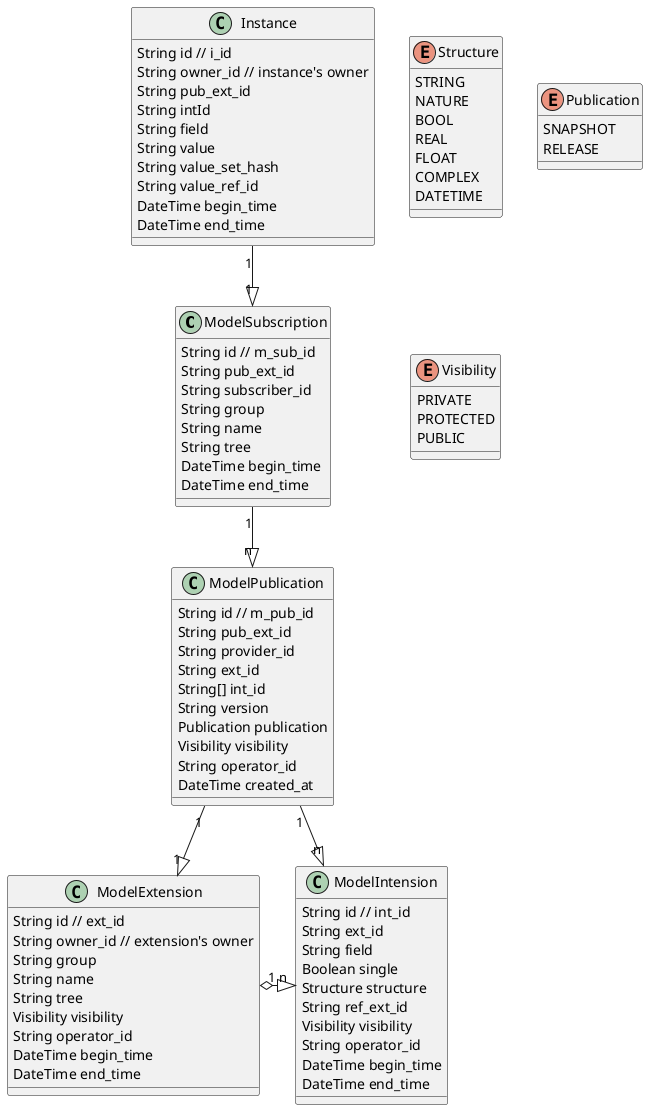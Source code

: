 @startuml


ModelSubscription "1" --|>  "n" ModelPublication

ModelPublication "1" --|>  "1" ModelExtension
ModelPublication "1" --|>  "n" ModelIntension

Instance "1" --|>  "1" ModelSubscription

'Instance "1" --|>  "n" InstanceTag


ModelExtension "1" o--right--|> "n" ModelIntension

class ModelExtension {
    String id // ext_id
    String owner_id // extension's owner
    String group
    String name
    String tree
    Visibility visibility
    String operator_id
    DateTime begin_time
    DateTime end_time
}

class ModelIntension {
    String id // int_id
    String ext_id
    String field
    Boolean single
    Structure structure
    String ref_ext_id
    Visibility visibility
    String operator_id
    DateTime begin_time
    DateTime end_time
}

class ModelPublication {
    String id // m_pub_id
    String pub_ext_id
    String provider_id
    String ext_id
    String[] int_id
    String version
    Publication publication
    Visibility visibility
    String operator_id
    DateTime created_at
}

class ModelSubscription {
    String id // m_sub_id
    String pub_ext_id
    String subscriber_id
    String group
    String name
    String tree
    DateTime begin_time
    DateTime end_time
}

enum Structure {
    STRING
    NATURE
    BOOL
    REAL
    FLOAT
    COMPLEX
    DATETIME
}

enum Publication {
    SNAPSHOT
    RELEASE
}

enum Visibility {
    PRIVATE
    PROTECTED
    PUBLIC
}

class Instance {
    String id // i_id
    String owner_id // instance's owner
    String pub_ext_id
    String intId
    String field
    String value
    String value_set_hash
    String value_ref_id
    DateTime begin_time
    DateTime end_time
}

'class InstanceTag {
'    String id // i_tag_id
'    String owner_id // instance's owner
'    String[] i_id
'    Publication publication
'    DateTime created_at
'    Visibility visibility
'}

@enduml



